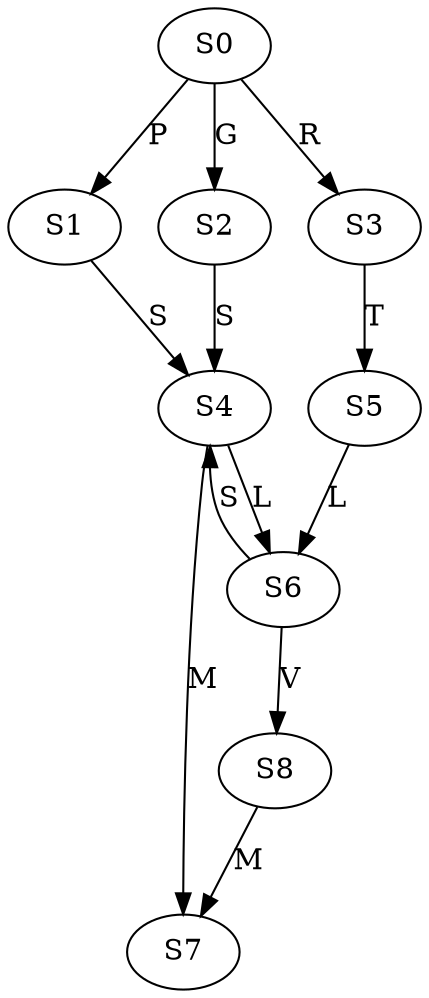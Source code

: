 strict digraph  {
	S0 -> S1 [ label = P ];
	S0 -> S2 [ label = G ];
	S0 -> S3 [ label = R ];
	S1 -> S4 [ label = S ];
	S2 -> S4 [ label = S ];
	S3 -> S5 [ label = T ];
	S4 -> S6 [ label = L ];
	S4 -> S7 [ label = M ];
	S5 -> S6 [ label = L ];
	S6 -> S8 [ label = V ];
	S6 -> S4 [ label = S ];
	S8 -> S7 [ label = M ];
}

